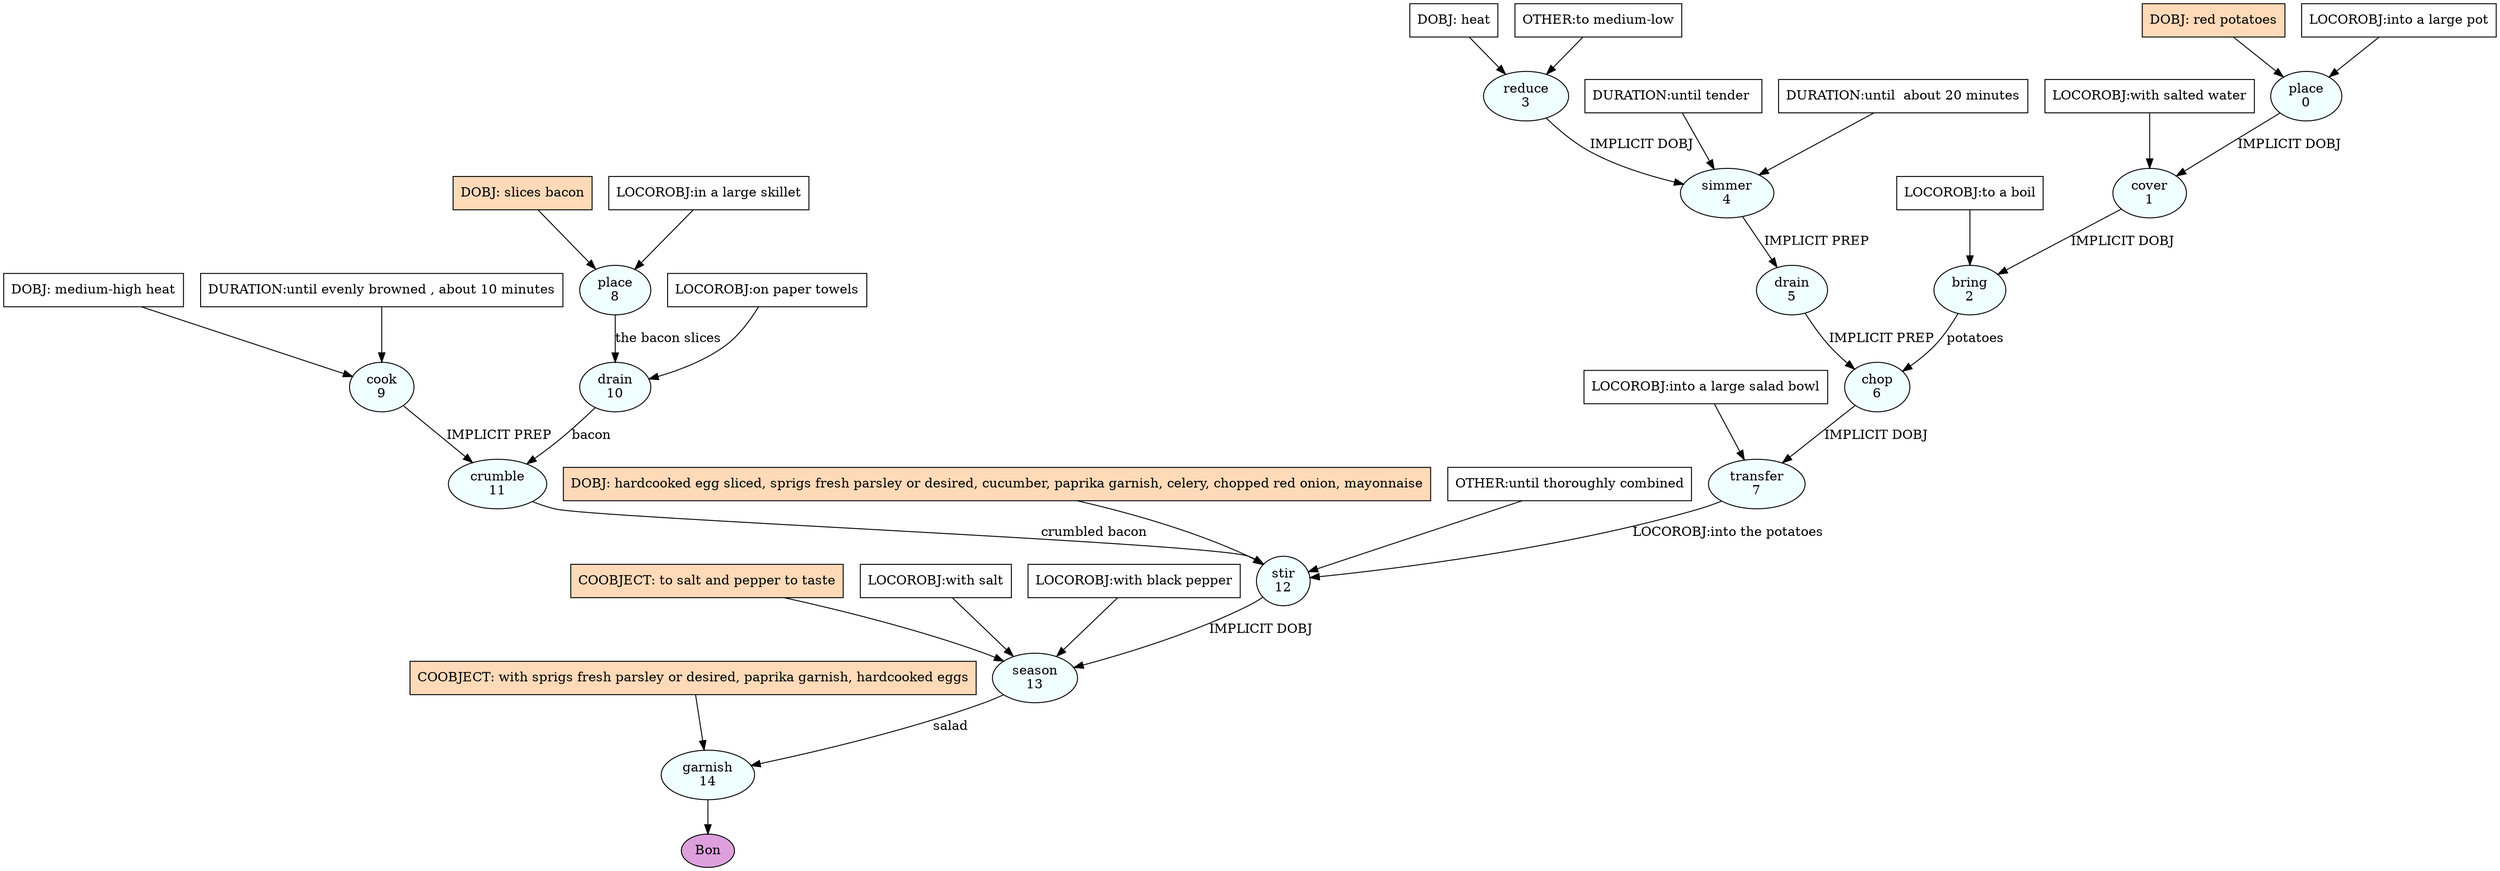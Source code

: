 digraph recipe {
E0[label="place
0", shape=oval, style=filled, fillcolor=azure]
E1[label="cover
1", shape=oval, style=filled, fillcolor=azure]
E2[label="bring
2", shape=oval, style=filled, fillcolor=azure]
E3[label="reduce
3", shape=oval, style=filled, fillcolor=azure]
E4[label="simmer
4", shape=oval, style=filled, fillcolor=azure]
E5[label="drain
5", shape=oval, style=filled, fillcolor=azure]
E6[label="chop
6", shape=oval, style=filled, fillcolor=azure]
E7[label="transfer
7", shape=oval, style=filled, fillcolor=azure]
E8[label="place
8", shape=oval, style=filled, fillcolor=azure]
E9[label="cook
9", shape=oval, style=filled, fillcolor=azure]
E10[label="drain
10", shape=oval, style=filled, fillcolor=azure]
E11[label="crumble
11", shape=oval, style=filled, fillcolor=azure]
E12[label="stir
12", shape=oval, style=filled, fillcolor=azure]
E13[label="season
13", shape=oval, style=filled, fillcolor=azure]
E14[label="garnish
14", shape=oval, style=filled, fillcolor=azure]
D0[label="DOBJ: red potatoes", shape=box, style=filled, fillcolor=peachpuff]
D0 -> E0
P0_0[label="LOCOROBJ:into a large pot", shape=box, style=filled, fillcolor=white]
P0_0 -> E0
D3[label="DOBJ: heat", shape=box, style=filled, fillcolor=white]
D3 -> E3
P3_0[label="OTHER:to medium-low", shape=box, style=filled, fillcolor=white]
P3_0 -> E3
D8[label="DOBJ: slices bacon", shape=box, style=filled, fillcolor=peachpuff]
D8 -> E8
P8_0[label="LOCOROBJ:in a large skillet", shape=box, style=filled, fillcolor=white]
P8_0 -> E8
D9[label="DOBJ: medium-high heat", shape=box, style=filled, fillcolor=white]
D9 -> E9
P9_0[label="DURATION:until evenly browned , about 10 minutes", shape=box, style=filled, fillcolor=white]
P9_0 -> E9
E0 -> E1 [label="IMPLICIT DOBJ"]
P1_0_0[label="LOCOROBJ:with salted water", shape=box, style=filled, fillcolor=white]
P1_0_0 -> E1
E1 -> E2 [label="IMPLICIT DOBJ"]
P2_0_0[label="LOCOROBJ:to a boil", shape=box, style=filled, fillcolor=white]
P2_0_0 -> E2
E3 -> E4 [label="IMPLICIT DOBJ"]
P4_0_0[label="DURATION:until tender ", shape=box, style=filled, fillcolor=white]
P4_0_0 -> E4
P4_0_1[label="DURATION:until  about 20 minutes", shape=box, style=filled, fillcolor=white]
P4_0_1 -> E4
E4 -> E5 [label="IMPLICIT PREP"]
E2 -> E6 [label="potatoes"]
E5 -> E6 [label="IMPLICIT PREP"]
E6 -> E7 [label="IMPLICIT DOBJ"]
P7_0_0[label="LOCOROBJ:into a large salad bowl", shape=box, style=filled, fillcolor=white]
P7_0_0 -> E7
E8 -> E10 [label="the bacon slices"]
P10_0_0[label="LOCOROBJ:on paper towels", shape=box, style=filled, fillcolor=white]
P10_0_0 -> E10
E10 -> E11 [label="bacon"]
E9 -> E11 [label="IMPLICIT PREP"]
D12_ing[label="DOBJ: hardcooked egg sliced, sprigs fresh parsley or desired, cucumber, paprika garnish, celery, chopped red onion, mayonnaise", shape=box, style=filled, fillcolor=peachpuff]
D12_ing -> E12
E11 -> E12 [label=" crumbled bacon "]
E7 -> E12 [label="LOCOROBJ:into the potatoes"]
P12_1_0[label="OTHER:until thoroughly combined", shape=box, style=filled, fillcolor=white]
P12_1_0 -> E12
E12 -> E13 [label="IMPLICIT DOBJ"]
P13_0_ing[label="COOBJECT: to salt and pepper to taste", shape=box, style=filled, fillcolor=peachpuff]
P13_0_ing -> E13
P13_1_0[label="LOCOROBJ:with salt", shape=box, style=filled, fillcolor=white]
P13_1_0 -> E13
P13_1_1[label="LOCOROBJ:with black pepper", shape=box, style=filled, fillcolor=white]
P13_1_1 -> E13
E13 -> E14 [label="salad"]
P14_0_ing[label="COOBJECT: with sprigs fresh parsley or desired, paprika garnish, hardcooked eggs", shape=box, style=filled, fillcolor=peachpuff]
P14_0_ing -> E14
EOR[label="Bon", shape=oval, style=filled, fillcolor=plum]
E14 -> EOR
}
